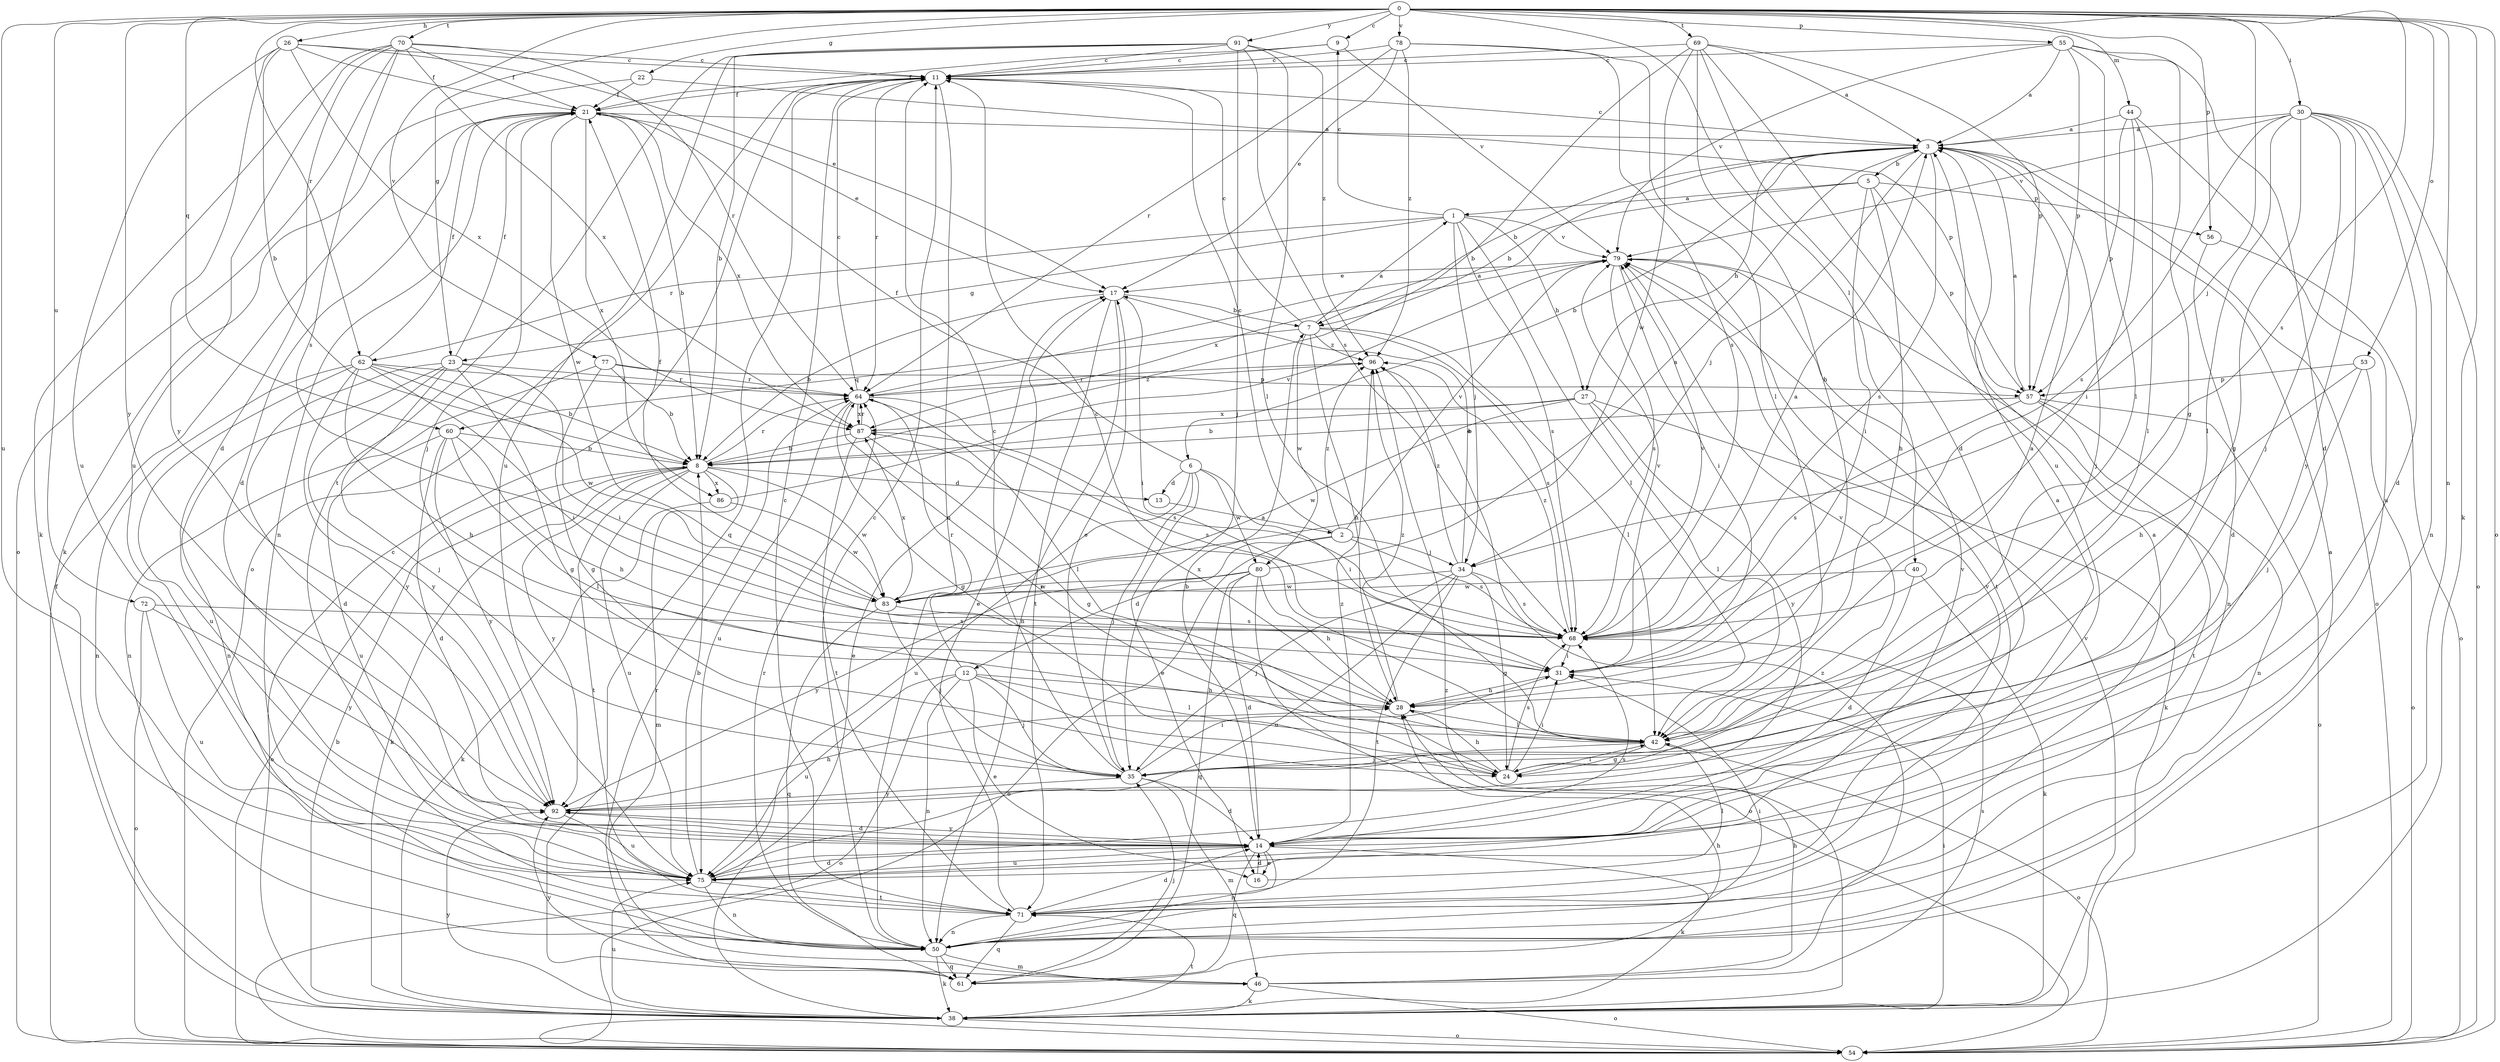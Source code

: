 strict digraph  {
0;
1;
2;
3;
5;
6;
7;
8;
9;
11;
12;
13;
14;
16;
17;
21;
22;
23;
24;
26;
27;
28;
30;
31;
34;
35;
38;
40;
42;
44;
46;
50;
53;
54;
55;
56;
57;
60;
61;
62;
64;
68;
69;
70;
71;
72;
75;
77;
78;
79;
80;
83;
86;
87;
91;
92;
96;
0 -> 9  [label=c];
0 -> 22  [label=g];
0 -> 23  [label=g];
0 -> 26  [label=h];
0 -> 30  [label=i];
0 -> 34  [label=j];
0 -> 38  [label=k];
0 -> 40  [label=l];
0 -> 44  [label=m];
0 -> 50  [label=n];
0 -> 53  [label=o];
0 -> 54  [label=o];
0 -> 55  [label=p];
0 -> 56  [label=p];
0 -> 60  [label=q];
0 -> 62  [label=r];
0 -> 68  [label=s];
0 -> 69  [label=t];
0 -> 70  [label=t];
0 -> 72  [label=u];
0 -> 75  [label=u];
0 -> 77  [label=v];
0 -> 78  [label=v];
0 -> 91  [label=y];
0 -> 92  [label=y];
1 -> 9  [label=c];
1 -> 23  [label=g];
1 -> 27  [label=h];
1 -> 34  [label=j];
1 -> 42  [label=l];
1 -> 62  [label=r];
1 -> 68  [label=s];
1 -> 79  [label=v];
2 -> 11  [label=c];
2 -> 12  [label=d];
2 -> 34  [label=j];
2 -> 54  [label=o];
2 -> 68  [label=s];
2 -> 79  [label=v];
2 -> 96  [label=z];
3 -> 5  [label=b];
3 -> 6  [label=b];
3 -> 7  [label=b];
3 -> 11  [label=c];
3 -> 27  [label=h];
3 -> 34  [label=j];
3 -> 35  [label=j];
3 -> 54  [label=o];
3 -> 68  [label=s];
5 -> 1  [label=a];
5 -> 7  [label=b];
5 -> 28  [label=h];
5 -> 31  [label=i];
5 -> 56  [label=p];
5 -> 57  [label=p];
6 -> 13  [label=d];
6 -> 16  [label=e];
6 -> 21  [label=f];
6 -> 31  [label=i];
6 -> 35  [label=j];
6 -> 75  [label=u];
6 -> 80  [label=w];
7 -> 1  [label=a];
7 -> 11  [label=c];
7 -> 28  [label=h];
7 -> 42  [label=l];
7 -> 60  [label=q];
7 -> 68  [label=s];
7 -> 80  [label=w];
7 -> 96  [label=z];
8 -> 13  [label=d];
8 -> 38  [label=k];
8 -> 46  [label=m];
8 -> 54  [label=o];
8 -> 64  [label=r];
8 -> 71  [label=t];
8 -> 75  [label=u];
8 -> 83  [label=w];
8 -> 86  [label=x];
8 -> 92  [label=y];
9 -> 11  [label=c];
9 -> 21  [label=f];
9 -> 79  [label=v];
11 -> 21  [label=f];
11 -> 50  [label=n];
11 -> 54  [label=o];
11 -> 61  [label=q];
11 -> 64  [label=r];
12 -> 16  [label=e];
12 -> 28  [label=h];
12 -> 35  [label=j];
12 -> 42  [label=l];
12 -> 50  [label=n];
12 -> 54  [label=o];
12 -> 64  [label=r];
12 -> 75  [label=u];
13 -> 2  [label=a];
14 -> 3  [label=a];
14 -> 7  [label=b];
14 -> 16  [label=e];
14 -> 38  [label=k];
14 -> 50  [label=n];
14 -> 61  [label=q];
14 -> 75  [label=u];
14 -> 92  [label=y];
14 -> 96  [label=z];
16 -> 14  [label=d];
16 -> 42  [label=l];
17 -> 7  [label=b];
17 -> 8  [label=b];
17 -> 31  [label=i];
17 -> 50  [label=n];
17 -> 71  [label=t];
21 -> 3  [label=a];
21 -> 8  [label=b];
21 -> 14  [label=d];
21 -> 17  [label=e];
21 -> 35  [label=j];
21 -> 50  [label=n];
21 -> 83  [label=w];
21 -> 86  [label=x];
21 -> 87  [label=x];
22 -> 21  [label=f];
22 -> 38  [label=k];
22 -> 57  [label=p];
23 -> 14  [label=d];
23 -> 21  [label=f];
23 -> 24  [label=g];
23 -> 31  [label=i];
23 -> 35  [label=j];
23 -> 50  [label=n];
23 -> 64  [label=r];
23 -> 92  [label=y];
24 -> 28  [label=h];
24 -> 31  [label=i];
24 -> 42  [label=l];
24 -> 64  [label=r];
24 -> 68  [label=s];
24 -> 79  [label=v];
26 -> 8  [label=b];
26 -> 11  [label=c];
26 -> 17  [label=e];
26 -> 21  [label=f];
26 -> 75  [label=u];
26 -> 87  [label=x];
26 -> 92  [label=y];
27 -> 8  [label=b];
27 -> 38  [label=k];
27 -> 42  [label=l];
27 -> 83  [label=w];
27 -> 87  [label=x];
27 -> 92  [label=y];
28 -> 42  [label=l];
28 -> 87  [label=x];
28 -> 96  [label=z];
30 -> 3  [label=a];
30 -> 14  [label=d];
30 -> 24  [label=g];
30 -> 35  [label=j];
30 -> 42  [label=l];
30 -> 50  [label=n];
30 -> 54  [label=o];
30 -> 68  [label=s];
30 -> 79  [label=v];
30 -> 92  [label=y];
31 -> 28  [label=h];
31 -> 79  [label=v];
34 -> 17  [label=e];
34 -> 24  [label=g];
34 -> 35  [label=j];
34 -> 68  [label=s];
34 -> 71  [label=t];
34 -> 75  [label=u];
34 -> 83  [label=w];
34 -> 96  [label=z];
35 -> 11  [label=c];
35 -> 14  [label=d];
35 -> 17  [label=e];
35 -> 31  [label=i];
35 -> 46  [label=m];
35 -> 92  [label=y];
38 -> 8  [label=b];
38 -> 11  [label=c];
38 -> 17  [label=e];
38 -> 31  [label=i];
38 -> 54  [label=o];
38 -> 71  [label=t];
38 -> 75  [label=u];
38 -> 79  [label=v];
38 -> 92  [label=y];
38 -> 96  [label=z];
40 -> 14  [label=d];
40 -> 38  [label=k];
40 -> 83  [label=w];
42 -> 3  [label=a];
42 -> 11  [label=c];
42 -> 24  [label=g];
42 -> 35  [label=j];
42 -> 54  [label=o];
44 -> 3  [label=a];
44 -> 31  [label=i];
44 -> 42  [label=l];
44 -> 57  [label=p];
44 -> 75  [label=u];
46 -> 28  [label=h];
46 -> 38  [label=k];
46 -> 54  [label=o];
46 -> 68  [label=s];
46 -> 92  [label=y];
46 -> 96  [label=z];
50 -> 3  [label=a];
50 -> 11  [label=c];
50 -> 31  [label=i];
50 -> 38  [label=k];
50 -> 46  [label=m];
50 -> 61  [label=q];
50 -> 64  [label=r];
53 -> 28  [label=h];
53 -> 35  [label=j];
53 -> 54  [label=o];
53 -> 57  [label=p];
54 -> 21  [label=f];
55 -> 3  [label=a];
55 -> 11  [label=c];
55 -> 14  [label=d];
55 -> 24  [label=g];
55 -> 42  [label=l];
55 -> 57  [label=p];
55 -> 79  [label=v];
56 -> 14  [label=d];
56 -> 54  [label=o];
57 -> 3  [label=a];
57 -> 8  [label=b];
57 -> 50  [label=n];
57 -> 54  [label=o];
57 -> 68  [label=s];
57 -> 71  [label=t];
60 -> 8  [label=b];
60 -> 14  [label=d];
60 -> 28  [label=h];
60 -> 42  [label=l];
60 -> 75  [label=u];
60 -> 92  [label=y];
61 -> 28  [label=h];
61 -> 35  [label=j];
61 -> 64  [label=r];
62 -> 8  [label=b];
62 -> 21  [label=f];
62 -> 28  [label=h];
62 -> 31  [label=i];
62 -> 50  [label=n];
62 -> 64  [label=r];
62 -> 75  [label=u];
62 -> 83  [label=w];
62 -> 92  [label=y];
64 -> 3  [label=a];
64 -> 11  [label=c];
64 -> 24  [label=g];
64 -> 42  [label=l];
64 -> 68  [label=s];
64 -> 75  [label=u];
64 -> 87  [label=x];
64 -> 96  [label=z];
68 -> 3  [label=a];
68 -> 31  [label=i];
68 -> 79  [label=v];
68 -> 96  [label=z];
69 -> 3  [label=a];
69 -> 8  [label=b];
69 -> 11  [label=c];
69 -> 14  [label=d];
69 -> 28  [label=h];
69 -> 57  [label=p];
69 -> 75  [label=u];
69 -> 83  [label=w];
70 -> 11  [label=c];
70 -> 14  [label=d];
70 -> 21  [label=f];
70 -> 38  [label=k];
70 -> 54  [label=o];
70 -> 64  [label=r];
70 -> 68  [label=s];
70 -> 75  [label=u];
70 -> 87  [label=x];
71 -> 3  [label=a];
71 -> 11  [label=c];
71 -> 14  [label=d];
71 -> 17  [label=e];
71 -> 50  [label=n];
71 -> 61  [label=q];
71 -> 79  [label=v];
72 -> 54  [label=o];
72 -> 68  [label=s];
72 -> 75  [label=u];
72 -> 92  [label=y];
75 -> 8  [label=b];
75 -> 14  [label=d];
75 -> 50  [label=n];
75 -> 68  [label=s];
75 -> 71  [label=t];
75 -> 79  [label=v];
77 -> 8  [label=b];
77 -> 24  [label=g];
77 -> 50  [label=n];
77 -> 57  [label=p];
77 -> 64  [label=r];
78 -> 11  [label=c];
78 -> 17  [label=e];
78 -> 42  [label=l];
78 -> 64  [label=r];
78 -> 68  [label=s];
78 -> 96  [label=z];
79 -> 17  [label=e];
79 -> 31  [label=i];
79 -> 50  [label=n];
79 -> 68  [label=s];
79 -> 71  [label=t];
79 -> 87  [label=x];
80 -> 3  [label=a];
80 -> 14  [label=d];
80 -> 28  [label=h];
80 -> 54  [label=o];
80 -> 61  [label=q];
80 -> 83  [label=w];
80 -> 92  [label=y];
83 -> 21  [label=f];
83 -> 35  [label=j];
83 -> 61  [label=q];
83 -> 68  [label=s];
83 -> 87  [label=x];
86 -> 38  [label=k];
86 -> 79  [label=v];
86 -> 83  [label=w];
87 -> 8  [label=b];
87 -> 24  [label=g];
87 -> 64  [label=r];
87 -> 68  [label=s];
87 -> 71  [label=t];
91 -> 8  [label=b];
91 -> 11  [label=c];
91 -> 35  [label=j];
91 -> 42  [label=l];
91 -> 68  [label=s];
91 -> 71  [label=t];
91 -> 75  [label=u];
91 -> 96  [label=z];
92 -> 14  [label=d];
92 -> 28  [label=h];
92 -> 75  [label=u];
96 -> 64  [label=r];
}
